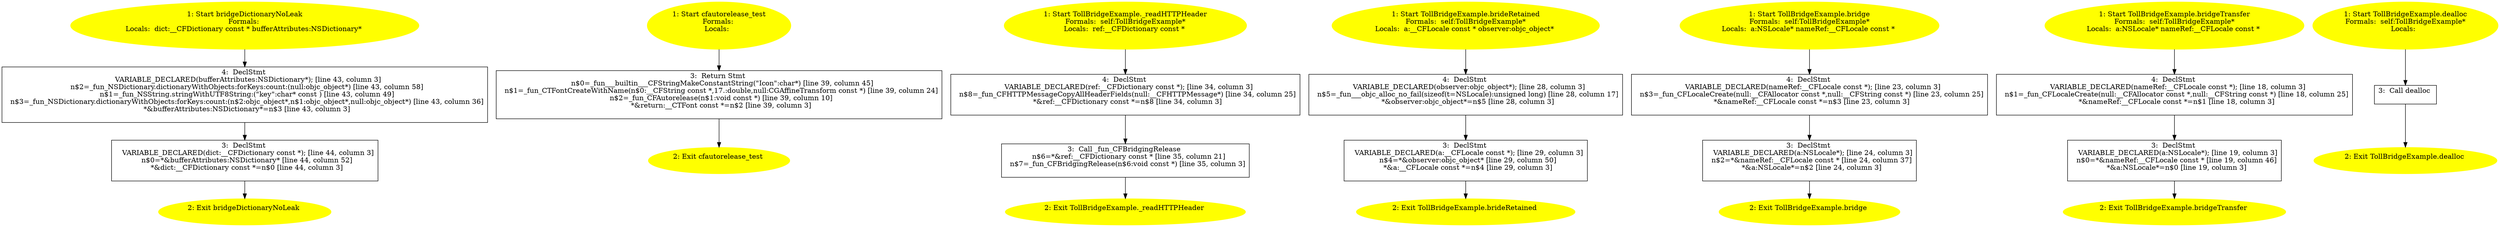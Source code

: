 /* @generated */
digraph cfg {
"bridgeDictionaryNoLeak.a9b55a0c8751bf95138aeb6870d0dec1_1" [label="1: Start bridgeDictionaryNoLeak\nFormals: \nLocals:  dict:__CFDictionary const * bufferAttributes:NSDictionary* \n  " color=yellow style=filled]
	

	 "bridgeDictionaryNoLeak.a9b55a0c8751bf95138aeb6870d0dec1_1" -> "bridgeDictionaryNoLeak.a9b55a0c8751bf95138aeb6870d0dec1_4" ;
"bridgeDictionaryNoLeak.a9b55a0c8751bf95138aeb6870d0dec1_2" [label="2: Exit bridgeDictionaryNoLeak \n  " color=yellow style=filled]
	

"bridgeDictionaryNoLeak.a9b55a0c8751bf95138aeb6870d0dec1_3" [label="3:  DeclStmt \n   VARIABLE_DECLARED(dict:__CFDictionary const *); [line 44, column 3]\n  n$0=*&bufferAttributes:NSDictionary* [line 44, column 52]\n  *&dict:__CFDictionary const *=n$0 [line 44, column 3]\n " shape="box"]
	

	 "bridgeDictionaryNoLeak.a9b55a0c8751bf95138aeb6870d0dec1_3" -> "bridgeDictionaryNoLeak.a9b55a0c8751bf95138aeb6870d0dec1_2" ;
"bridgeDictionaryNoLeak.a9b55a0c8751bf95138aeb6870d0dec1_4" [label="4:  DeclStmt \n   VARIABLE_DECLARED(bufferAttributes:NSDictionary*); [line 43, column 3]\n  n$2=_fun_NSDictionary.dictionaryWithObjects:forKeys:count:(null:objc_object*) [line 43, column 58]\n  n$1=_fun_NSString.stringWithUTF8String:(\"key\":char* const ) [line 43, column 49]\n  n$3=_fun_NSDictionary.dictionaryWithObjects:forKeys:count:(n$2:objc_object*,n$1:objc_object*,null:objc_object*) [line 43, column 36]\n  *&bufferAttributes:NSDictionary*=n$3 [line 43, column 3]\n " shape="box"]
	

	 "bridgeDictionaryNoLeak.a9b55a0c8751bf95138aeb6870d0dec1_4" -> "bridgeDictionaryNoLeak.a9b55a0c8751bf95138aeb6870d0dec1_3" ;
"cfautorelease_test.2ccea2233b65cd3828a2d5e2571ad69b_1" [label="1: Start cfautorelease_test\nFormals: \nLocals:  \n  " color=yellow style=filled]
	

	 "cfautorelease_test.2ccea2233b65cd3828a2d5e2571ad69b_1" -> "cfautorelease_test.2ccea2233b65cd3828a2d5e2571ad69b_3" ;
"cfautorelease_test.2ccea2233b65cd3828a2d5e2571ad69b_2" [label="2: Exit cfautorelease_test \n  " color=yellow style=filled]
	

"cfautorelease_test.2ccea2233b65cd3828a2d5e2571ad69b_3" [label="3:  Return Stmt \n   n$0=_fun___builtin___CFStringMakeConstantString(\"Icon\":char*) [line 39, column 45]\n  n$1=_fun_CTFontCreateWithName(n$0:__CFString const *,17.:double,null:CGAffineTransform const *) [line 39, column 24]\n  n$2=_fun_CFAutorelease(n$1:void const *) [line 39, column 10]\n  *&return:__CTFont const *=n$2 [line 39, column 3]\n " shape="box"]
	

	 "cfautorelease_test.2ccea2233b65cd3828a2d5e2571ad69b_3" -> "cfautorelease_test.2ccea2233b65cd3828a2d5e2571ad69b_2" ;
"_readHTTPHeader#TollBridgeExample#instance.3d37ce88cf13750e89ba404865a70554_1" [label="1: Start TollBridgeExample._readHTTPHeader\nFormals:  self:TollBridgeExample*\nLocals:  ref:__CFDictionary const * \n  " color=yellow style=filled]
	

	 "_readHTTPHeader#TollBridgeExample#instance.3d37ce88cf13750e89ba404865a70554_1" -> "_readHTTPHeader#TollBridgeExample#instance.3d37ce88cf13750e89ba404865a70554_4" ;
"_readHTTPHeader#TollBridgeExample#instance.3d37ce88cf13750e89ba404865a70554_2" [label="2: Exit TollBridgeExample._readHTTPHeader \n  " color=yellow style=filled]
	

"_readHTTPHeader#TollBridgeExample#instance.3d37ce88cf13750e89ba404865a70554_3" [label="3:  Call _fun_CFBridgingRelease \n   n$6=*&ref:__CFDictionary const * [line 35, column 21]\n  n$7=_fun_CFBridgingRelease(n$6:void const *) [line 35, column 3]\n " shape="box"]
	

	 "_readHTTPHeader#TollBridgeExample#instance.3d37ce88cf13750e89ba404865a70554_3" -> "_readHTTPHeader#TollBridgeExample#instance.3d37ce88cf13750e89ba404865a70554_2" ;
"_readHTTPHeader#TollBridgeExample#instance.3d37ce88cf13750e89ba404865a70554_4" [label="4:  DeclStmt \n   VARIABLE_DECLARED(ref:__CFDictionary const *); [line 34, column 3]\n  n$8=_fun_CFHTTPMessageCopyAllHeaderFields(null:__CFHTTPMessage*) [line 34, column 25]\n  *&ref:__CFDictionary const *=n$8 [line 34, column 3]\n " shape="box"]
	

	 "_readHTTPHeader#TollBridgeExample#instance.3d37ce88cf13750e89ba404865a70554_4" -> "_readHTTPHeader#TollBridgeExample#instance.3d37ce88cf13750e89ba404865a70554_3" ;
"brideRetained#TollBridgeExample#instance.de039e838ea3246eff789fdc0d11405c_1" [label="1: Start TollBridgeExample.brideRetained\nFormals:  self:TollBridgeExample*\nLocals:  a:__CFLocale const * observer:objc_object* \n  " color=yellow style=filled]
	

	 "brideRetained#TollBridgeExample#instance.de039e838ea3246eff789fdc0d11405c_1" -> "brideRetained#TollBridgeExample#instance.de039e838ea3246eff789fdc0d11405c_4" ;
"brideRetained#TollBridgeExample#instance.de039e838ea3246eff789fdc0d11405c_2" [label="2: Exit TollBridgeExample.brideRetained \n  " color=yellow style=filled]
	

"brideRetained#TollBridgeExample#instance.de039e838ea3246eff789fdc0d11405c_3" [label="3:  DeclStmt \n   VARIABLE_DECLARED(a:__CFLocale const *); [line 29, column 3]\n  n$4=*&observer:objc_object* [line 29, column 50]\n  *&a:__CFLocale const *=n$4 [line 29, column 3]\n " shape="box"]
	

	 "brideRetained#TollBridgeExample#instance.de039e838ea3246eff789fdc0d11405c_3" -> "brideRetained#TollBridgeExample#instance.de039e838ea3246eff789fdc0d11405c_2" ;
"brideRetained#TollBridgeExample#instance.de039e838ea3246eff789fdc0d11405c_4" [label="4:  DeclStmt \n   VARIABLE_DECLARED(observer:objc_object*); [line 28, column 3]\n  n$5=_fun___objc_alloc_no_fail(sizeof(t=NSLocale):unsigned long) [line 28, column 17]\n  *&observer:objc_object*=n$5 [line 28, column 3]\n " shape="box"]
	

	 "brideRetained#TollBridgeExample#instance.de039e838ea3246eff789fdc0d11405c_4" -> "brideRetained#TollBridgeExample#instance.de039e838ea3246eff789fdc0d11405c_3" ;
"bridge#TollBridgeExample#instance.fadd5a014118113c960fa1a6e3ff27ba_1" [label="1: Start TollBridgeExample.bridge\nFormals:  self:TollBridgeExample*\nLocals:  a:NSLocale* nameRef:__CFLocale const * \n  " color=yellow style=filled]
	

	 "bridge#TollBridgeExample#instance.fadd5a014118113c960fa1a6e3ff27ba_1" -> "bridge#TollBridgeExample#instance.fadd5a014118113c960fa1a6e3ff27ba_4" ;
"bridge#TollBridgeExample#instance.fadd5a014118113c960fa1a6e3ff27ba_2" [label="2: Exit TollBridgeExample.bridge \n  " color=yellow style=filled]
	

"bridge#TollBridgeExample#instance.fadd5a014118113c960fa1a6e3ff27ba_3" [label="3:  DeclStmt \n   VARIABLE_DECLARED(a:NSLocale*); [line 24, column 3]\n  n$2=*&nameRef:__CFLocale const * [line 24, column 37]\n  *&a:NSLocale*=n$2 [line 24, column 3]\n " shape="box"]
	

	 "bridge#TollBridgeExample#instance.fadd5a014118113c960fa1a6e3ff27ba_3" -> "bridge#TollBridgeExample#instance.fadd5a014118113c960fa1a6e3ff27ba_2" ;
"bridge#TollBridgeExample#instance.fadd5a014118113c960fa1a6e3ff27ba_4" [label="4:  DeclStmt \n   VARIABLE_DECLARED(nameRef:__CFLocale const *); [line 23, column 3]\n  n$3=_fun_CFLocaleCreate(null:__CFAllocator const *,null:__CFString const *) [line 23, column 25]\n  *&nameRef:__CFLocale const *=n$3 [line 23, column 3]\n " shape="box"]
	

	 "bridge#TollBridgeExample#instance.fadd5a014118113c960fa1a6e3ff27ba_4" -> "bridge#TollBridgeExample#instance.fadd5a014118113c960fa1a6e3ff27ba_3" ;
"bridgeTransfer#TollBridgeExample#instance.d0065913beb197e891ef0d8a0bb81b38_1" [label="1: Start TollBridgeExample.bridgeTransfer\nFormals:  self:TollBridgeExample*\nLocals:  a:NSLocale* nameRef:__CFLocale const * \n  " color=yellow style=filled]
	

	 "bridgeTransfer#TollBridgeExample#instance.d0065913beb197e891ef0d8a0bb81b38_1" -> "bridgeTransfer#TollBridgeExample#instance.d0065913beb197e891ef0d8a0bb81b38_4" ;
"bridgeTransfer#TollBridgeExample#instance.d0065913beb197e891ef0d8a0bb81b38_2" [label="2: Exit TollBridgeExample.bridgeTransfer \n  " color=yellow style=filled]
	

"bridgeTransfer#TollBridgeExample#instance.d0065913beb197e891ef0d8a0bb81b38_3" [label="3:  DeclStmt \n   VARIABLE_DECLARED(a:NSLocale*); [line 19, column 3]\n  n$0=*&nameRef:__CFLocale const * [line 19, column 46]\n  *&a:NSLocale*=n$0 [line 19, column 3]\n " shape="box"]
	

	 "bridgeTransfer#TollBridgeExample#instance.d0065913beb197e891ef0d8a0bb81b38_3" -> "bridgeTransfer#TollBridgeExample#instance.d0065913beb197e891ef0d8a0bb81b38_2" ;
"bridgeTransfer#TollBridgeExample#instance.d0065913beb197e891ef0d8a0bb81b38_4" [label="4:  DeclStmt \n   VARIABLE_DECLARED(nameRef:__CFLocale const *); [line 18, column 3]\n  n$1=_fun_CFLocaleCreate(null:__CFAllocator const *,null:__CFString const *) [line 18, column 25]\n  *&nameRef:__CFLocale const *=n$1 [line 18, column 3]\n " shape="box"]
	

	 "bridgeTransfer#TollBridgeExample#instance.d0065913beb197e891ef0d8a0bb81b38_4" -> "bridgeTransfer#TollBridgeExample#instance.d0065913beb197e891ef0d8a0bb81b38_3" ;
"dealloc#TollBridgeExample#instance.c883387ebf7fc6e9cfedaafab66aec43_1" [label="1: Start TollBridgeExample.dealloc\nFormals:  self:TollBridgeExample*\nLocals:  \n  " color=yellow style=filled]
	

	 "dealloc#TollBridgeExample#instance.c883387ebf7fc6e9cfedaafab66aec43_1" -> "dealloc#TollBridgeExample#instance.c883387ebf7fc6e9cfedaafab66aec43_3" ;
"dealloc#TollBridgeExample#instance.c883387ebf7fc6e9cfedaafab66aec43_2" [label="2: Exit TollBridgeExample.dealloc \n  " color=yellow style=filled]
	

"dealloc#TollBridgeExample#instance.c883387ebf7fc6e9cfedaafab66aec43_3" [label="3:  Call dealloc \n  " shape="box"]
	

	 "dealloc#TollBridgeExample#instance.c883387ebf7fc6e9cfedaafab66aec43_3" -> "dealloc#TollBridgeExample#instance.c883387ebf7fc6e9cfedaafab66aec43_2" ;
}
